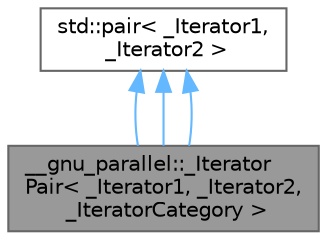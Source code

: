 digraph "__gnu_parallel::_IteratorPair&lt; _Iterator1, _Iterator2, _IteratorCategory &gt;"
{
 // LATEX_PDF_SIZE
  bgcolor="transparent";
  edge [fontname=Helvetica,fontsize=10,labelfontname=Helvetica,labelfontsize=10];
  node [fontname=Helvetica,fontsize=10,shape=box,height=0.2,width=0.4];
  Node1 [id="Node000001",label="__gnu_parallel::_Iterator\lPair\< _Iterator1, _Iterator2,\l _IteratorCategory \>",height=0.2,width=0.4,color="gray40", fillcolor="grey60", style="filled", fontcolor="black",tooltip="A pair of iterators. The usual iterator operations are applied to both child iterators."];
  Node2 -> Node1 [id="edge4_Node000001_Node000002",dir="back",color="steelblue1",style="solid",tooltip=" "];
  Node2 [id="Node000002",label="std::pair\< _Iterator1,\l _Iterator2 \>",height=0.2,width=0.4,color="gray40", fillcolor="white", style="filled",tooltip=" "];
  Node2 -> Node1 [id="edge5_Node000001_Node000002",dir="back",color="steelblue1",style="solid",tooltip=" "];
  Node2 -> Node1 [id="edge6_Node000001_Node000002",dir="back",color="steelblue1",style="solid",tooltip=" "];
}
